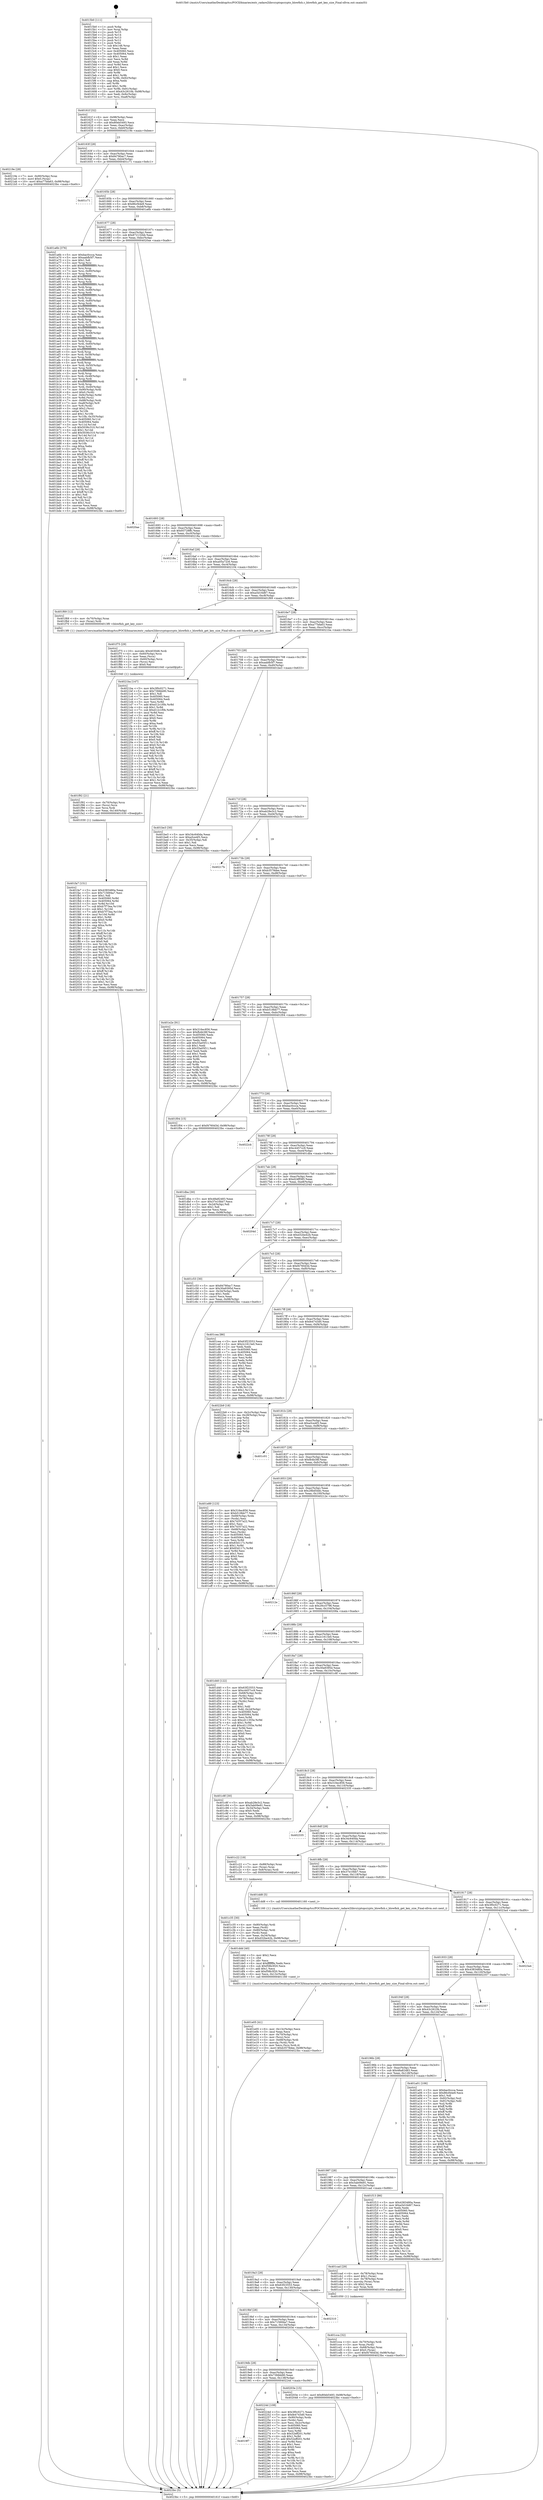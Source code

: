 digraph "0x4015b0" {
  label = "0x4015b0 (/mnt/c/Users/mathe/Desktop/tcc/POCII/binaries/extr_radare2librcryptopcrypto_blowfish.c_blowfish_get_key_size_Final-ollvm.out::main(0))"
  labelloc = "t"
  node[shape=record]

  Entry [label="",width=0.3,height=0.3,shape=circle,fillcolor=black,style=filled]
  "0x40161f" [label="{
     0x40161f [32]\l
     | [instrs]\l
     &nbsp;&nbsp;0x40161f \<+6\>: mov -0x98(%rbp),%eax\l
     &nbsp;&nbsp;0x401625 \<+2\>: mov %eax,%ecx\l
     &nbsp;&nbsp;0x401627 \<+6\>: sub $0x80eb5493,%ecx\l
     &nbsp;&nbsp;0x40162d \<+6\>: mov %eax,-0xac(%rbp)\l
     &nbsp;&nbsp;0x401633 \<+6\>: mov %ecx,-0xb0(%rbp)\l
     &nbsp;&nbsp;0x401639 \<+6\>: je 000000000040219e \<main+0xbee\>\l
  }"]
  "0x40219e" [label="{
     0x40219e [28]\l
     | [instrs]\l
     &nbsp;&nbsp;0x40219e \<+7\>: mov -0x90(%rbp),%rax\l
     &nbsp;&nbsp;0x4021a5 \<+6\>: movl $0x0,(%rax)\l
     &nbsp;&nbsp;0x4021ab \<+10\>: movl $0xa77bfa63,-0x98(%rbp)\l
     &nbsp;&nbsp;0x4021b5 \<+5\>: jmp 00000000004023bc \<main+0xe0c\>\l
  }"]
  "0x40163f" [label="{
     0x40163f [28]\l
     | [instrs]\l
     &nbsp;&nbsp;0x40163f \<+5\>: jmp 0000000000401644 \<main+0x94\>\l
     &nbsp;&nbsp;0x401644 \<+6\>: mov -0xac(%rbp),%eax\l
     &nbsp;&nbsp;0x40164a \<+5\>: sub $0x84780ac7,%eax\l
     &nbsp;&nbsp;0x40164f \<+6\>: mov %eax,-0xb4(%rbp)\l
     &nbsp;&nbsp;0x401655 \<+6\>: je 0000000000401c71 \<main+0x6c1\>\l
  }"]
  Exit [label="",width=0.3,height=0.3,shape=circle,fillcolor=black,style=filled,peripheries=2]
  "0x401c71" [label="{
     0x401c71\l
  }", style=dashed]
  "0x40165b" [label="{
     0x40165b [28]\l
     | [instrs]\l
     &nbsp;&nbsp;0x40165b \<+5\>: jmp 0000000000401660 \<main+0xb0\>\l
     &nbsp;&nbsp;0x401660 \<+6\>: mov -0xac(%rbp),%eax\l
     &nbsp;&nbsp;0x401666 \<+5\>: sub $0x86cf44e9,%eax\l
     &nbsp;&nbsp;0x40166b \<+6\>: mov %eax,-0xb8(%rbp)\l
     &nbsp;&nbsp;0x401671 \<+6\>: je 0000000000401a6b \<main+0x4bb\>\l
  }"]
  "0x4019f7" [label="{
     0x4019f7\l
  }", style=dashed]
  "0x401a6b" [label="{
     0x401a6b [376]\l
     | [instrs]\l
     &nbsp;&nbsp;0x401a6b \<+5\>: mov $0xbac0ccca,%eax\l
     &nbsp;&nbsp;0x401a70 \<+5\>: mov $0xaabfb5f7,%ecx\l
     &nbsp;&nbsp;0x401a75 \<+2\>: mov $0x1,%dl\l
     &nbsp;&nbsp;0x401a77 \<+3\>: mov %rsp,%rsi\l
     &nbsp;&nbsp;0x401a7a \<+4\>: add $0xfffffffffffffff0,%rsi\l
     &nbsp;&nbsp;0x401a7e \<+3\>: mov %rsi,%rsp\l
     &nbsp;&nbsp;0x401a81 \<+7\>: mov %rsi,-0x90(%rbp)\l
     &nbsp;&nbsp;0x401a88 \<+3\>: mov %rsp,%rsi\l
     &nbsp;&nbsp;0x401a8b \<+4\>: add $0xfffffffffffffff0,%rsi\l
     &nbsp;&nbsp;0x401a8f \<+3\>: mov %rsi,%rsp\l
     &nbsp;&nbsp;0x401a92 \<+3\>: mov %rsp,%rdi\l
     &nbsp;&nbsp;0x401a95 \<+4\>: add $0xfffffffffffffff0,%rdi\l
     &nbsp;&nbsp;0x401a99 \<+3\>: mov %rdi,%rsp\l
     &nbsp;&nbsp;0x401a9c \<+7\>: mov %rdi,-0x88(%rbp)\l
     &nbsp;&nbsp;0x401aa3 \<+3\>: mov %rsp,%rdi\l
     &nbsp;&nbsp;0x401aa6 \<+4\>: add $0xfffffffffffffff0,%rdi\l
     &nbsp;&nbsp;0x401aaa \<+3\>: mov %rdi,%rsp\l
     &nbsp;&nbsp;0x401aad \<+4\>: mov %rdi,-0x80(%rbp)\l
     &nbsp;&nbsp;0x401ab1 \<+3\>: mov %rsp,%rdi\l
     &nbsp;&nbsp;0x401ab4 \<+4\>: add $0xfffffffffffffff0,%rdi\l
     &nbsp;&nbsp;0x401ab8 \<+3\>: mov %rdi,%rsp\l
     &nbsp;&nbsp;0x401abb \<+4\>: mov %rdi,-0x78(%rbp)\l
     &nbsp;&nbsp;0x401abf \<+3\>: mov %rsp,%rdi\l
     &nbsp;&nbsp;0x401ac2 \<+4\>: add $0xfffffffffffffff0,%rdi\l
     &nbsp;&nbsp;0x401ac6 \<+3\>: mov %rdi,%rsp\l
     &nbsp;&nbsp;0x401ac9 \<+4\>: mov %rdi,-0x70(%rbp)\l
     &nbsp;&nbsp;0x401acd \<+3\>: mov %rsp,%rdi\l
     &nbsp;&nbsp;0x401ad0 \<+4\>: add $0xfffffffffffffff0,%rdi\l
     &nbsp;&nbsp;0x401ad4 \<+3\>: mov %rdi,%rsp\l
     &nbsp;&nbsp;0x401ad7 \<+4\>: mov %rdi,-0x68(%rbp)\l
     &nbsp;&nbsp;0x401adb \<+3\>: mov %rsp,%rdi\l
     &nbsp;&nbsp;0x401ade \<+4\>: add $0xfffffffffffffff0,%rdi\l
     &nbsp;&nbsp;0x401ae2 \<+3\>: mov %rdi,%rsp\l
     &nbsp;&nbsp;0x401ae5 \<+4\>: mov %rdi,-0x60(%rbp)\l
     &nbsp;&nbsp;0x401ae9 \<+3\>: mov %rsp,%rdi\l
     &nbsp;&nbsp;0x401aec \<+4\>: add $0xfffffffffffffff0,%rdi\l
     &nbsp;&nbsp;0x401af0 \<+3\>: mov %rdi,%rsp\l
     &nbsp;&nbsp;0x401af3 \<+4\>: mov %rdi,-0x58(%rbp)\l
     &nbsp;&nbsp;0x401af7 \<+3\>: mov %rsp,%rdi\l
     &nbsp;&nbsp;0x401afa \<+4\>: add $0xfffffffffffffff0,%rdi\l
     &nbsp;&nbsp;0x401afe \<+3\>: mov %rdi,%rsp\l
     &nbsp;&nbsp;0x401b01 \<+4\>: mov %rdi,-0x50(%rbp)\l
     &nbsp;&nbsp;0x401b05 \<+3\>: mov %rsp,%rdi\l
     &nbsp;&nbsp;0x401b08 \<+4\>: add $0xfffffffffffffff0,%rdi\l
     &nbsp;&nbsp;0x401b0c \<+3\>: mov %rdi,%rsp\l
     &nbsp;&nbsp;0x401b0f \<+4\>: mov %rdi,-0x48(%rbp)\l
     &nbsp;&nbsp;0x401b13 \<+3\>: mov %rsp,%rdi\l
     &nbsp;&nbsp;0x401b16 \<+4\>: add $0xfffffffffffffff0,%rdi\l
     &nbsp;&nbsp;0x401b1a \<+3\>: mov %rdi,%rsp\l
     &nbsp;&nbsp;0x401b1d \<+4\>: mov %rdi,-0x40(%rbp)\l
     &nbsp;&nbsp;0x401b21 \<+7\>: mov -0x90(%rbp),%rdi\l
     &nbsp;&nbsp;0x401b28 \<+6\>: movl $0x0,(%rdi)\l
     &nbsp;&nbsp;0x401b2e \<+7\>: mov -0x9c(%rbp),%r8d\l
     &nbsp;&nbsp;0x401b35 \<+3\>: mov %r8d,(%rsi)\l
     &nbsp;&nbsp;0x401b38 \<+7\>: mov -0x88(%rbp),%rdi\l
     &nbsp;&nbsp;0x401b3f \<+7\>: mov -0xa8(%rbp),%r9\l
     &nbsp;&nbsp;0x401b46 \<+3\>: mov %r9,(%rdi)\l
     &nbsp;&nbsp;0x401b49 \<+3\>: cmpl $0x2,(%rsi)\l
     &nbsp;&nbsp;0x401b4c \<+4\>: setne %r10b\l
     &nbsp;&nbsp;0x401b50 \<+4\>: and $0x1,%r10b\l
     &nbsp;&nbsp;0x401b54 \<+4\>: mov %r10b,-0x35(%rbp)\l
     &nbsp;&nbsp;0x401b58 \<+8\>: mov 0x405060,%r11d\l
     &nbsp;&nbsp;0x401b60 \<+7\>: mov 0x405064,%ebx\l
     &nbsp;&nbsp;0x401b67 \<+3\>: mov %r11d,%r14d\l
     &nbsp;&nbsp;0x401b6a \<+7\>: sub $0x5036c310,%r14d\l
     &nbsp;&nbsp;0x401b71 \<+4\>: sub $0x1,%r14d\l
     &nbsp;&nbsp;0x401b75 \<+7\>: add $0x5036c310,%r14d\l
     &nbsp;&nbsp;0x401b7c \<+4\>: imul %r14d,%r11d\l
     &nbsp;&nbsp;0x401b80 \<+4\>: and $0x1,%r11d\l
     &nbsp;&nbsp;0x401b84 \<+4\>: cmp $0x0,%r11d\l
     &nbsp;&nbsp;0x401b88 \<+4\>: sete %r10b\l
     &nbsp;&nbsp;0x401b8c \<+3\>: cmp $0xa,%ebx\l
     &nbsp;&nbsp;0x401b8f \<+4\>: setl %r15b\l
     &nbsp;&nbsp;0x401b93 \<+3\>: mov %r10b,%r12b\l
     &nbsp;&nbsp;0x401b96 \<+4\>: xor $0xff,%r12b\l
     &nbsp;&nbsp;0x401b9a \<+3\>: mov %r15b,%r13b\l
     &nbsp;&nbsp;0x401b9d \<+4\>: xor $0xff,%r13b\l
     &nbsp;&nbsp;0x401ba1 \<+3\>: xor $0x1,%dl\l
     &nbsp;&nbsp;0x401ba4 \<+3\>: mov %r12b,%sil\l
     &nbsp;&nbsp;0x401ba7 \<+4\>: and $0xff,%sil\l
     &nbsp;&nbsp;0x401bab \<+3\>: and %dl,%r10b\l
     &nbsp;&nbsp;0x401bae \<+3\>: mov %r13b,%dil\l
     &nbsp;&nbsp;0x401bb1 \<+4\>: and $0xff,%dil\l
     &nbsp;&nbsp;0x401bb5 \<+3\>: and %dl,%r15b\l
     &nbsp;&nbsp;0x401bb8 \<+3\>: or %r10b,%sil\l
     &nbsp;&nbsp;0x401bbb \<+3\>: or %r15b,%dil\l
     &nbsp;&nbsp;0x401bbe \<+3\>: xor %dil,%sil\l
     &nbsp;&nbsp;0x401bc1 \<+3\>: or %r13b,%r12b\l
     &nbsp;&nbsp;0x401bc4 \<+4\>: xor $0xff,%r12b\l
     &nbsp;&nbsp;0x401bc8 \<+3\>: or $0x1,%dl\l
     &nbsp;&nbsp;0x401bcb \<+3\>: and %dl,%r12b\l
     &nbsp;&nbsp;0x401bce \<+3\>: or %r12b,%sil\l
     &nbsp;&nbsp;0x401bd1 \<+4\>: test $0x1,%sil\l
     &nbsp;&nbsp;0x401bd5 \<+3\>: cmovne %ecx,%eax\l
     &nbsp;&nbsp;0x401bd8 \<+6\>: mov %eax,-0x98(%rbp)\l
     &nbsp;&nbsp;0x401bde \<+5\>: jmp 00000000004023bc \<main+0xe0c\>\l
  }"]
  "0x401677" [label="{
     0x401677 [28]\l
     | [instrs]\l
     &nbsp;&nbsp;0x401677 \<+5\>: jmp 000000000040167c \<main+0xcc\>\l
     &nbsp;&nbsp;0x40167c \<+6\>: mov -0xac(%rbp),%eax\l
     &nbsp;&nbsp;0x401682 \<+5\>: sub $0x872132bb,%eax\l
     &nbsp;&nbsp;0x401687 \<+6\>: mov %eax,-0xbc(%rbp)\l
     &nbsp;&nbsp;0x40168d \<+6\>: je 00000000004020ae \<main+0xafe\>\l
  }"]
  "0x40224d" [label="{
     0x40224d [108]\l
     | [instrs]\l
     &nbsp;&nbsp;0x40224d \<+5\>: mov $0x3f0c0271,%eax\l
     &nbsp;&nbsp;0x402252 \<+5\>: mov $0xfe4743d0,%ecx\l
     &nbsp;&nbsp;0x402257 \<+7\>: mov -0x90(%rbp),%rdx\l
     &nbsp;&nbsp;0x40225e \<+2\>: mov (%rdx),%esi\l
     &nbsp;&nbsp;0x402260 \<+3\>: mov %esi,-0x2c(%rbp)\l
     &nbsp;&nbsp;0x402263 \<+7\>: mov 0x405060,%esi\l
     &nbsp;&nbsp;0x40226a \<+7\>: mov 0x405064,%edi\l
     &nbsp;&nbsp;0x402271 \<+3\>: mov %esi,%r8d\l
     &nbsp;&nbsp;0x402274 \<+7\>: sub $0x52eff201,%r8d\l
     &nbsp;&nbsp;0x40227b \<+4\>: sub $0x1,%r8d\l
     &nbsp;&nbsp;0x40227f \<+7\>: add $0x52eff201,%r8d\l
     &nbsp;&nbsp;0x402286 \<+4\>: imul %r8d,%esi\l
     &nbsp;&nbsp;0x40228a \<+3\>: and $0x1,%esi\l
     &nbsp;&nbsp;0x40228d \<+3\>: cmp $0x0,%esi\l
     &nbsp;&nbsp;0x402290 \<+4\>: sete %r9b\l
     &nbsp;&nbsp;0x402294 \<+3\>: cmp $0xa,%edi\l
     &nbsp;&nbsp;0x402297 \<+4\>: setl %r10b\l
     &nbsp;&nbsp;0x40229b \<+3\>: mov %r9b,%r11b\l
     &nbsp;&nbsp;0x40229e \<+3\>: and %r10b,%r11b\l
     &nbsp;&nbsp;0x4022a1 \<+3\>: xor %r10b,%r9b\l
     &nbsp;&nbsp;0x4022a4 \<+3\>: or %r9b,%r11b\l
     &nbsp;&nbsp;0x4022a7 \<+4\>: test $0x1,%r11b\l
     &nbsp;&nbsp;0x4022ab \<+3\>: cmovne %ecx,%eax\l
     &nbsp;&nbsp;0x4022ae \<+6\>: mov %eax,-0x98(%rbp)\l
     &nbsp;&nbsp;0x4022b4 \<+5\>: jmp 00000000004023bc \<main+0xe0c\>\l
  }"]
  "0x4020ae" [label="{
     0x4020ae\l
  }", style=dashed]
  "0x401693" [label="{
     0x401693 [28]\l
     | [instrs]\l
     &nbsp;&nbsp;0x401693 \<+5\>: jmp 0000000000401698 \<main+0xe8\>\l
     &nbsp;&nbsp;0x401698 \<+6\>: mov -0xac(%rbp),%eax\l
     &nbsp;&nbsp;0x40169e \<+5\>: sub $0x93728ffc,%eax\l
     &nbsp;&nbsp;0x4016a3 \<+6\>: mov %eax,-0xc0(%rbp)\l
     &nbsp;&nbsp;0x4016a9 \<+6\>: je 000000000040218a \<main+0xbda\>\l
  }"]
  "0x4019db" [label="{
     0x4019db [28]\l
     | [instrs]\l
     &nbsp;&nbsp;0x4019db \<+5\>: jmp 00000000004019e0 \<main+0x430\>\l
     &nbsp;&nbsp;0x4019e0 \<+6\>: mov -0xac(%rbp),%eax\l
     &nbsp;&nbsp;0x4019e6 \<+5\>: sub $0x73fdbb90,%eax\l
     &nbsp;&nbsp;0x4019eb \<+6\>: mov %eax,-0x138(%rbp)\l
     &nbsp;&nbsp;0x4019f1 \<+6\>: je 000000000040224d \<main+0xc9d\>\l
  }"]
  "0x40218a" [label="{
     0x40218a\l
  }", style=dashed]
  "0x4016af" [label="{
     0x4016af [28]\l
     | [instrs]\l
     &nbsp;&nbsp;0x4016af \<+5\>: jmp 00000000004016b4 \<main+0x104\>\l
     &nbsp;&nbsp;0x4016b4 \<+6\>: mov -0xac(%rbp),%eax\l
     &nbsp;&nbsp;0x4016ba \<+5\>: sub $0xa05a72c6,%eax\l
     &nbsp;&nbsp;0x4016bf \<+6\>: mov %eax,-0xc4(%rbp)\l
     &nbsp;&nbsp;0x4016c5 \<+6\>: je 0000000000402104 \<main+0xb54\>\l
  }"]
  "0x40203e" [label="{
     0x40203e [15]\l
     | [instrs]\l
     &nbsp;&nbsp;0x40203e \<+10\>: movl $0x80eb5493,-0x98(%rbp)\l
     &nbsp;&nbsp;0x402048 \<+5\>: jmp 00000000004023bc \<main+0xe0c\>\l
  }"]
  "0x402104" [label="{
     0x402104\l
  }", style=dashed]
  "0x4016cb" [label="{
     0x4016cb [28]\l
     | [instrs]\l
     &nbsp;&nbsp;0x4016cb \<+5\>: jmp 00000000004016d0 \<main+0x120\>\l
     &nbsp;&nbsp;0x4016d0 \<+6\>: mov -0xac(%rbp),%eax\l
     &nbsp;&nbsp;0x4016d6 \<+5\>: sub $0xa5d16d67,%eax\l
     &nbsp;&nbsp;0x4016db \<+6\>: mov %eax,-0xc8(%rbp)\l
     &nbsp;&nbsp;0x4016e1 \<+6\>: je 0000000000401f69 \<main+0x9b9\>\l
  }"]
  "0x4019bf" [label="{
     0x4019bf [28]\l
     | [instrs]\l
     &nbsp;&nbsp;0x4019bf \<+5\>: jmp 00000000004019c4 \<main+0x414\>\l
     &nbsp;&nbsp;0x4019c4 \<+6\>: mov -0xac(%rbp),%eax\l
     &nbsp;&nbsp;0x4019ca \<+5\>: sub $0x715694a7,%eax\l
     &nbsp;&nbsp;0x4019cf \<+6\>: mov %eax,-0x134(%rbp)\l
     &nbsp;&nbsp;0x4019d5 \<+6\>: je 000000000040203e \<main+0xa8e\>\l
  }"]
  "0x401f69" [label="{
     0x401f69 [12]\l
     | [instrs]\l
     &nbsp;&nbsp;0x401f69 \<+4\>: mov -0x70(%rbp),%rax\l
     &nbsp;&nbsp;0x401f6d \<+3\>: mov (%rax),%rdi\l
     &nbsp;&nbsp;0x401f70 \<+5\>: call 00000000004013f0 \<blowfish_get_key_size\>\l
     | [calls]\l
     &nbsp;&nbsp;0x4013f0 \{1\} (/mnt/c/Users/mathe/Desktop/tcc/POCII/binaries/extr_radare2librcryptopcrypto_blowfish.c_blowfish_get_key_size_Final-ollvm.out::blowfish_get_key_size)\l
  }"]
  "0x4016e7" [label="{
     0x4016e7 [28]\l
     | [instrs]\l
     &nbsp;&nbsp;0x4016e7 \<+5\>: jmp 00000000004016ec \<main+0x13c\>\l
     &nbsp;&nbsp;0x4016ec \<+6\>: mov -0xac(%rbp),%eax\l
     &nbsp;&nbsp;0x4016f2 \<+5\>: sub $0xa77bfa63,%eax\l
     &nbsp;&nbsp;0x4016f7 \<+6\>: mov %eax,-0xcc(%rbp)\l
     &nbsp;&nbsp;0x4016fd \<+6\>: je 00000000004021ba \<main+0xc0a\>\l
  }"]
  "0x402310" [label="{
     0x402310\l
  }", style=dashed]
  "0x4021ba" [label="{
     0x4021ba [147]\l
     | [instrs]\l
     &nbsp;&nbsp;0x4021ba \<+5\>: mov $0x3f0c0271,%eax\l
     &nbsp;&nbsp;0x4021bf \<+5\>: mov $0x73fdbb90,%ecx\l
     &nbsp;&nbsp;0x4021c4 \<+2\>: mov $0x1,%dl\l
     &nbsp;&nbsp;0x4021c6 \<+7\>: mov 0x405060,%esi\l
     &nbsp;&nbsp;0x4021cd \<+7\>: mov 0x405064,%edi\l
     &nbsp;&nbsp;0x4021d4 \<+3\>: mov %esi,%r8d\l
     &nbsp;&nbsp;0x4021d7 \<+7\>: add $0xd12c1f0b,%r8d\l
     &nbsp;&nbsp;0x4021de \<+4\>: sub $0x1,%r8d\l
     &nbsp;&nbsp;0x4021e2 \<+7\>: sub $0xd12c1f0b,%r8d\l
     &nbsp;&nbsp;0x4021e9 \<+4\>: imul %r8d,%esi\l
     &nbsp;&nbsp;0x4021ed \<+3\>: and $0x1,%esi\l
     &nbsp;&nbsp;0x4021f0 \<+3\>: cmp $0x0,%esi\l
     &nbsp;&nbsp;0x4021f3 \<+4\>: sete %r9b\l
     &nbsp;&nbsp;0x4021f7 \<+3\>: cmp $0xa,%edi\l
     &nbsp;&nbsp;0x4021fa \<+4\>: setl %r10b\l
     &nbsp;&nbsp;0x4021fe \<+3\>: mov %r9b,%r11b\l
     &nbsp;&nbsp;0x402201 \<+4\>: xor $0xff,%r11b\l
     &nbsp;&nbsp;0x402205 \<+3\>: mov %r10b,%bl\l
     &nbsp;&nbsp;0x402208 \<+3\>: xor $0xff,%bl\l
     &nbsp;&nbsp;0x40220b \<+3\>: xor $0x0,%dl\l
     &nbsp;&nbsp;0x40220e \<+3\>: mov %r11b,%r14b\l
     &nbsp;&nbsp;0x402211 \<+4\>: and $0x0,%r14b\l
     &nbsp;&nbsp;0x402215 \<+3\>: and %dl,%r9b\l
     &nbsp;&nbsp;0x402218 \<+3\>: mov %bl,%r15b\l
     &nbsp;&nbsp;0x40221b \<+4\>: and $0x0,%r15b\l
     &nbsp;&nbsp;0x40221f \<+3\>: and %dl,%r10b\l
     &nbsp;&nbsp;0x402222 \<+3\>: or %r9b,%r14b\l
     &nbsp;&nbsp;0x402225 \<+3\>: or %r10b,%r15b\l
     &nbsp;&nbsp;0x402228 \<+3\>: xor %r15b,%r14b\l
     &nbsp;&nbsp;0x40222b \<+3\>: or %bl,%r11b\l
     &nbsp;&nbsp;0x40222e \<+4\>: xor $0xff,%r11b\l
     &nbsp;&nbsp;0x402232 \<+3\>: or $0x0,%dl\l
     &nbsp;&nbsp;0x402235 \<+3\>: and %dl,%r11b\l
     &nbsp;&nbsp;0x402238 \<+3\>: or %r11b,%r14b\l
     &nbsp;&nbsp;0x40223b \<+4\>: test $0x1,%r14b\l
     &nbsp;&nbsp;0x40223f \<+3\>: cmovne %ecx,%eax\l
     &nbsp;&nbsp;0x402242 \<+6\>: mov %eax,-0x98(%rbp)\l
     &nbsp;&nbsp;0x402248 \<+5\>: jmp 00000000004023bc \<main+0xe0c\>\l
  }"]
  "0x401703" [label="{
     0x401703 [28]\l
     | [instrs]\l
     &nbsp;&nbsp;0x401703 \<+5\>: jmp 0000000000401708 \<main+0x158\>\l
     &nbsp;&nbsp;0x401708 \<+6\>: mov -0xac(%rbp),%eax\l
     &nbsp;&nbsp;0x40170e \<+5\>: sub $0xaabfb5f7,%eax\l
     &nbsp;&nbsp;0x401713 \<+6\>: mov %eax,-0xd0(%rbp)\l
     &nbsp;&nbsp;0x401719 \<+6\>: je 0000000000401be3 \<main+0x633\>\l
  }"]
  "0x401fa7" [label="{
     0x401fa7 [151]\l
     | [instrs]\l
     &nbsp;&nbsp;0x401fa7 \<+5\>: mov $0x4383480a,%eax\l
     &nbsp;&nbsp;0x401fac \<+5\>: mov $0x715694a7,%esi\l
     &nbsp;&nbsp;0x401fb1 \<+2\>: mov $0x1,%dl\l
     &nbsp;&nbsp;0x401fb3 \<+8\>: mov 0x405060,%r8d\l
     &nbsp;&nbsp;0x401fbb \<+8\>: mov 0x405064,%r9d\l
     &nbsp;&nbsp;0x401fc3 \<+3\>: mov %r8d,%r10d\l
     &nbsp;&nbsp;0x401fc6 \<+7\>: sub $0xb7f73ea,%r10d\l
     &nbsp;&nbsp;0x401fcd \<+4\>: sub $0x1,%r10d\l
     &nbsp;&nbsp;0x401fd1 \<+7\>: add $0xb7f73ea,%r10d\l
     &nbsp;&nbsp;0x401fd8 \<+4\>: imul %r10d,%r8d\l
     &nbsp;&nbsp;0x401fdc \<+4\>: and $0x1,%r8d\l
     &nbsp;&nbsp;0x401fe0 \<+4\>: cmp $0x0,%r8d\l
     &nbsp;&nbsp;0x401fe4 \<+4\>: sete %r11b\l
     &nbsp;&nbsp;0x401fe8 \<+4\>: cmp $0xa,%r9d\l
     &nbsp;&nbsp;0x401fec \<+3\>: setl %bl\l
     &nbsp;&nbsp;0x401fef \<+3\>: mov %r11b,%r14b\l
     &nbsp;&nbsp;0x401ff2 \<+4\>: xor $0xff,%r14b\l
     &nbsp;&nbsp;0x401ff6 \<+3\>: mov %bl,%r15b\l
     &nbsp;&nbsp;0x401ff9 \<+4\>: xor $0xff,%r15b\l
     &nbsp;&nbsp;0x401ffd \<+3\>: xor $0x0,%dl\l
     &nbsp;&nbsp;0x402000 \<+3\>: mov %r14b,%r12b\l
     &nbsp;&nbsp;0x402003 \<+4\>: and $0x0,%r12b\l
     &nbsp;&nbsp;0x402007 \<+3\>: and %dl,%r11b\l
     &nbsp;&nbsp;0x40200a \<+3\>: mov %r15b,%r13b\l
     &nbsp;&nbsp;0x40200d \<+4\>: and $0x0,%r13b\l
     &nbsp;&nbsp;0x402011 \<+2\>: and %dl,%bl\l
     &nbsp;&nbsp;0x402013 \<+3\>: or %r11b,%r12b\l
     &nbsp;&nbsp;0x402016 \<+3\>: or %bl,%r13b\l
     &nbsp;&nbsp;0x402019 \<+3\>: xor %r13b,%r12b\l
     &nbsp;&nbsp;0x40201c \<+3\>: or %r15b,%r14b\l
     &nbsp;&nbsp;0x40201f \<+4\>: xor $0xff,%r14b\l
     &nbsp;&nbsp;0x402023 \<+3\>: or $0x0,%dl\l
     &nbsp;&nbsp;0x402026 \<+3\>: and %dl,%r14b\l
     &nbsp;&nbsp;0x402029 \<+3\>: or %r14b,%r12b\l
     &nbsp;&nbsp;0x40202c \<+4\>: test $0x1,%r12b\l
     &nbsp;&nbsp;0x402030 \<+3\>: cmovne %esi,%eax\l
     &nbsp;&nbsp;0x402033 \<+6\>: mov %eax,-0x98(%rbp)\l
     &nbsp;&nbsp;0x402039 \<+5\>: jmp 00000000004023bc \<main+0xe0c\>\l
  }"]
  "0x401be3" [label="{
     0x401be3 [30]\l
     | [instrs]\l
     &nbsp;&nbsp;0x401be3 \<+5\>: mov $0x34c640da,%eax\l
     &nbsp;&nbsp;0x401be8 \<+5\>: mov $0xa5ce4f3,%ecx\l
     &nbsp;&nbsp;0x401bed \<+3\>: mov -0x35(%rbp),%dl\l
     &nbsp;&nbsp;0x401bf0 \<+3\>: test $0x1,%dl\l
     &nbsp;&nbsp;0x401bf3 \<+3\>: cmovne %ecx,%eax\l
     &nbsp;&nbsp;0x401bf6 \<+6\>: mov %eax,-0x98(%rbp)\l
     &nbsp;&nbsp;0x401bfc \<+5\>: jmp 00000000004023bc \<main+0xe0c\>\l
  }"]
  "0x40171f" [label="{
     0x40171f [28]\l
     | [instrs]\l
     &nbsp;&nbsp;0x40171f \<+5\>: jmp 0000000000401724 \<main+0x174\>\l
     &nbsp;&nbsp;0x401724 \<+6\>: mov -0xac(%rbp),%eax\l
     &nbsp;&nbsp;0x40172a \<+5\>: sub $0xab28e3c2,%eax\l
     &nbsp;&nbsp;0x40172f \<+6\>: mov %eax,-0xd4(%rbp)\l
     &nbsp;&nbsp;0x401735 \<+6\>: je 000000000040217b \<main+0xbcb\>\l
  }"]
  "0x401f92" [label="{
     0x401f92 [21]\l
     | [instrs]\l
     &nbsp;&nbsp;0x401f92 \<+4\>: mov -0x70(%rbp),%rcx\l
     &nbsp;&nbsp;0x401f96 \<+3\>: mov (%rcx),%rcx\l
     &nbsp;&nbsp;0x401f99 \<+3\>: mov %rcx,%rdi\l
     &nbsp;&nbsp;0x401f9c \<+6\>: mov %eax,-0x140(%rbp)\l
     &nbsp;&nbsp;0x401fa2 \<+5\>: call 0000000000401030 \<free@plt\>\l
     | [calls]\l
     &nbsp;&nbsp;0x401030 \{1\} (unknown)\l
  }"]
  "0x40217b" [label="{
     0x40217b\l
  }", style=dashed]
  "0x40173b" [label="{
     0x40173b [28]\l
     | [instrs]\l
     &nbsp;&nbsp;0x40173b \<+5\>: jmp 0000000000401740 \<main+0x190\>\l
     &nbsp;&nbsp;0x401740 \<+6\>: mov -0xac(%rbp),%eax\l
     &nbsp;&nbsp;0x401746 \<+5\>: sub $0xb3578dee,%eax\l
     &nbsp;&nbsp;0x40174b \<+6\>: mov %eax,-0xd8(%rbp)\l
     &nbsp;&nbsp;0x401751 \<+6\>: je 0000000000401e2e \<main+0x87e\>\l
  }"]
  "0x401f75" [label="{
     0x401f75 [29]\l
     | [instrs]\l
     &nbsp;&nbsp;0x401f75 \<+10\>: movabs $0x4030d6,%rdi\l
     &nbsp;&nbsp;0x401f7f \<+4\>: mov -0x60(%rbp),%rcx\l
     &nbsp;&nbsp;0x401f83 \<+2\>: mov %eax,(%rcx)\l
     &nbsp;&nbsp;0x401f85 \<+4\>: mov -0x60(%rbp),%rcx\l
     &nbsp;&nbsp;0x401f89 \<+2\>: mov (%rcx),%esi\l
     &nbsp;&nbsp;0x401f8b \<+2\>: mov $0x0,%al\l
     &nbsp;&nbsp;0x401f8d \<+5\>: call 0000000000401040 \<printf@plt\>\l
     | [calls]\l
     &nbsp;&nbsp;0x401040 \{1\} (unknown)\l
  }"]
  "0x401e2e" [label="{
     0x401e2e [91]\l
     | [instrs]\l
     &nbsp;&nbsp;0x401e2e \<+5\>: mov $0x316ec856,%eax\l
     &nbsp;&nbsp;0x401e33 \<+5\>: mov $0xfb4b38f,%ecx\l
     &nbsp;&nbsp;0x401e38 \<+7\>: mov 0x405060,%edx\l
     &nbsp;&nbsp;0x401e3f \<+7\>: mov 0x405064,%esi\l
     &nbsp;&nbsp;0x401e46 \<+2\>: mov %edx,%edi\l
     &nbsp;&nbsp;0x401e48 \<+6\>: add $0x55a05f11,%edi\l
     &nbsp;&nbsp;0x401e4e \<+3\>: sub $0x1,%edi\l
     &nbsp;&nbsp;0x401e51 \<+6\>: sub $0x55a05f11,%edi\l
     &nbsp;&nbsp;0x401e57 \<+3\>: imul %edi,%edx\l
     &nbsp;&nbsp;0x401e5a \<+3\>: and $0x1,%edx\l
     &nbsp;&nbsp;0x401e5d \<+3\>: cmp $0x0,%edx\l
     &nbsp;&nbsp;0x401e60 \<+4\>: sete %r8b\l
     &nbsp;&nbsp;0x401e64 \<+3\>: cmp $0xa,%esi\l
     &nbsp;&nbsp;0x401e67 \<+4\>: setl %r9b\l
     &nbsp;&nbsp;0x401e6b \<+3\>: mov %r8b,%r10b\l
     &nbsp;&nbsp;0x401e6e \<+3\>: and %r9b,%r10b\l
     &nbsp;&nbsp;0x401e71 \<+3\>: xor %r9b,%r8b\l
     &nbsp;&nbsp;0x401e74 \<+3\>: or %r8b,%r10b\l
     &nbsp;&nbsp;0x401e77 \<+4\>: test $0x1,%r10b\l
     &nbsp;&nbsp;0x401e7b \<+3\>: cmovne %ecx,%eax\l
     &nbsp;&nbsp;0x401e7e \<+6\>: mov %eax,-0x98(%rbp)\l
     &nbsp;&nbsp;0x401e84 \<+5\>: jmp 00000000004023bc \<main+0xe0c\>\l
  }"]
  "0x401757" [label="{
     0x401757 [28]\l
     | [instrs]\l
     &nbsp;&nbsp;0x401757 \<+5\>: jmp 000000000040175c \<main+0x1ac\>\l
     &nbsp;&nbsp;0x40175c \<+6\>: mov -0xac(%rbp),%eax\l
     &nbsp;&nbsp;0x401762 \<+5\>: sub $0xb518bb77,%eax\l
     &nbsp;&nbsp;0x401767 \<+6\>: mov %eax,-0xdc(%rbp)\l
     &nbsp;&nbsp;0x40176d \<+6\>: je 0000000000401f04 \<main+0x954\>\l
  }"]
  "0x401e05" [label="{
     0x401e05 [41]\l
     | [instrs]\l
     &nbsp;&nbsp;0x401e05 \<+6\>: mov -0x13c(%rbp),%ecx\l
     &nbsp;&nbsp;0x401e0b \<+3\>: imul %eax,%ecx\l
     &nbsp;&nbsp;0x401e0e \<+4\>: mov -0x70(%rbp),%rsi\l
     &nbsp;&nbsp;0x401e12 \<+3\>: mov (%rsi),%rsi\l
     &nbsp;&nbsp;0x401e15 \<+4\>: mov -0x68(%rbp),%rdi\l
     &nbsp;&nbsp;0x401e19 \<+3\>: movslq (%rdi),%rdi\l
     &nbsp;&nbsp;0x401e1c \<+3\>: mov %ecx,(%rsi,%rdi,4)\l
     &nbsp;&nbsp;0x401e1f \<+10\>: movl $0xb3578dee,-0x98(%rbp)\l
     &nbsp;&nbsp;0x401e29 \<+5\>: jmp 00000000004023bc \<main+0xe0c\>\l
  }"]
  "0x401f04" [label="{
     0x401f04 [15]\l
     | [instrs]\l
     &nbsp;&nbsp;0x401f04 \<+10\>: movl $0xf4760d3d,-0x98(%rbp)\l
     &nbsp;&nbsp;0x401f0e \<+5\>: jmp 00000000004023bc \<main+0xe0c\>\l
  }"]
  "0x401773" [label="{
     0x401773 [28]\l
     | [instrs]\l
     &nbsp;&nbsp;0x401773 \<+5\>: jmp 0000000000401778 \<main+0x1c8\>\l
     &nbsp;&nbsp;0x401778 \<+6\>: mov -0xac(%rbp),%eax\l
     &nbsp;&nbsp;0x40177e \<+5\>: sub $0xbac0ccca,%eax\l
     &nbsp;&nbsp;0x401783 \<+6\>: mov %eax,-0xe0(%rbp)\l
     &nbsp;&nbsp;0x401789 \<+6\>: je 00000000004022cb \<main+0xd1b\>\l
  }"]
  "0x401ddd" [label="{
     0x401ddd [40]\l
     | [instrs]\l
     &nbsp;&nbsp;0x401ddd \<+5\>: mov $0x2,%ecx\l
     &nbsp;&nbsp;0x401de2 \<+1\>: cltd\l
     &nbsp;&nbsp;0x401de3 \<+2\>: idiv %ecx\l
     &nbsp;&nbsp;0x401de5 \<+6\>: imul $0xfffffffe,%edx,%ecx\l
     &nbsp;&nbsp;0x401deb \<+6\>: sub $0xf58b3f20,%ecx\l
     &nbsp;&nbsp;0x401df1 \<+3\>: add $0x1,%ecx\l
     &nbsp;&nbsp;0x401df4 \<+6\>: add $0xf58b3f20,%ecx\l
     &nbsp;&nbsp;0x401dfa \<+6\>: mov %ecx,-0x13c(%rbp)\l
     &nbsp;&nbsp;0x401e00 \<+5\>: call 0000000000401160 \<next_i\>\l
     | [calls]\l
     &nbsp;&nbsp;0x401160 \{1\} (/mnt/c/Users/mathe/Desktop/tcc/POCII/binaries/extr_radare2librcryptopcrypto_blowfish.c_blowfish_get_key_size_Final-ollvm.out::next_i)\l
  }"]
  "0x4022cb" [label="{
     0x4022cb\l
  }", style=dashed]
  "0x40178f" [label="{
     0x40178f [28]\l
     | [instrs]\l
     &nbsp;&nbsp;0x40178f \<+5\>: jmp 0000000000401794 \<main+0x1e4\>\l
     &nbsp;&nbsp;0x401794 \<+6\>: mov -0xac(%rbp),%eax\l
     &nbsp;&nbsp;0x40179a \<+5\>: sub $0xc4457cc9,%eax\l
     &nbsp;&nbsp;0x40179f \<+6\>: mov %eax,-0xe4(%rbp)\l
     &nbsp;&nbsp;0x4017a5 \<+6\>: je 0000000000401dba \<main+0x80a\>\l
  }"]
  "0x401cca" [label="{
     0x401cca [32]\l
     | [instrs]\l
     &nbsp;&nbsp;0x401cca \<+4\>: mov -0x70(%rbp),%rdi\l
     &nbsp;&nbsp;0x401cce \<+3\>: mov %rax,(%rdi)\l
     &nbsp;&nbsp;0x401cd1 \<+4\>: mov -0x68(%rbp),%rax\l
     &nbsp;&nbsp;0x401cd5 \<+6\>: movl $0x0,(%rax)\l
     &nbsp;&nbsp;0x401cdb \<+10\>: movl $0xf4760d3d,-0x98(%rbp)\l
     &nbsp;&nbsp;0x401ce5 \<+5\>: jmp 00000000004023bc \<main+0xe0c\>\l
  }"]
  "0x401dba" [label="{
     0x401dba [30]\l
     | [instrs]\l
     &nbsp;&nbsp;0x401dba \<+5\>: mov $0x48a82483,%eax\l
     &nbsp;&nbsp;0x401dbf \<+5\>: mov $0x37e10bb7,%ecx\l
     &nbsp;&nbsp;0x401dc4 \<+3\>: mov -0x2d(%rbp),%dl\l
     &nbsp;&nbsp;0x401dc7 \<+3\>: test $0x1,%dl\l
     &nbsp;&nbsp;0x401dca \<+3\>: cmovne %ecx,%eax\l
     &nbsp;&nbsp;0x401dcd \<+6\>: mov %eax,-0x98(%rbp)\l
     &nbsp;&nbsp;0x401dd3 \<+5\>: jmp 00000000004023bc \<main+0xe0c\>\l
  }"]
  "0x4017ab" [label="{
     0x4017ab [28]\l
     | [instrs]\l
     &nbsp;&nbsp;0x4017ab \<+5\>: jmp 00000000004017b0 \<main+0x200\>\l
     &nbsp;&nbsp;0x4017b0 \<+6\>: mov -0xac(%rbp),%eax\l
     &nbsp;&nbsp;0x4017b6 \<+5\>: sub $0xd24ff385,%eax\l
     &nbsp;&nbsp;0x4017bb \<+6\>: mov %eax,-0xe8(%rbp)\l
     &nbsp;&nbsp;0x4017c1 \<+6\>: je 000000000040204d \<main+0xa9d\>\l
  }"]
  "0x4019a3" [label="{
     0x4019a3 [28]\l
     | [instrs]\l
     &nbsp;&nbsp;0x4019a3 \<+5\>: jmp 00000000004019a8 \<main+0x3f8\>\l
     &nbsp;&nbsp;0x4019a8 \<+6\>: mov -0xac(%rbp),%eax\l
     &nbsp;&nbsp;0x4019ae \<+5\>: sub $0x63f23553,%eax\l
     &nbsp;&nbsp;0x4019b3 \<+6\>: mov %eax,-0x130(%rbp)\l
     &nbsp;&nbsp;0x4019b9 \<+6\>: je 0000000000402310 \<main+0xd60\>\l
  }"]
  "0x40204d" [label="{
     0x40204d\l
  }", style=dashed]
  "0x4017c7" [label="{
     0x4017c7 [28]\l
     | [instrs]\l
     &nbsp;&nbsp;0x4017c7 \<+5\>: jmp 00000000004017cc \<main+0x21c\>\l
     &nbsp;&nbsp;0x4017cc \<+6\>: mov -0xac(%rbp),%eax\l
     &nbsp;&nbsp;0x4017d2 \<+5\>: sub $0xd32be42b,%eax\l
     &nbsp;&nbsp;0x4017d7 \<+6\>: mov %eax,-0xec(%rbp)\l
     &nbsp;&nbsp;0x4017dd \<+6\>: je 0000000000401c53 \<main+0x6a3\>\l
  }"]
  "0x401cad" [label="{
     0x401cad [29]\l
     | [instrs]\l
     &nbsp;&nbsp;0x401cad \<+4\>: mov -0x78(%rbp),%rax\l
     &nbsp;&nbsp;0x401cb1 \<+6\>: movl $0x1,(%rax)\l
     &nbsp;&nbsp;0x401cb7 \<+4\>: mov -0x78(%rbp),%rax\l
     &nbsp;&nbsp;0x401cbb \<+3\>: movslq (%rax),%rax\l
     &nbsp;&nbsp;0x401cbe \<+4\>: shl $0x2,%rax\l
     &nbsp;&nbsp;0x401cc2 \<+3\>: mov %rax,%rdi\l
     &nbsp;&nbsp;0x401cc5 \<+5\>: call 0000000000401050 \<malloc@plt\>\l
     | [calls]\l
     &nbsp;&nbsp;0x401050 \{1\} (unknown)\l
  }"]
  "0x401c53" [label="{
     0x401c53 [30]\l
     | [instrs]\l
     &nbsp;&nbsp;0x401c53 \<+5\>: mov $0x84780ac7,%eax\l
     &nbsp;&nbsp;0x401c58 \<+5\>: mov $0x30a9395d,%ecx\l
     &nbsp;&nbsp;0x401c5d \<+3\>: mov -0x34(%rbp),%edx\l
     &nbsp;&nbsp;0x401c60 \<+3\>: cmp $0x1,%edx\l
     &nbsp;&nbsp;0x401c63 \<+3\>: cmovl %ecx,%eax\l
     &nbsp;&nbsp;0x401c66 \<+6\>: mov %eax,-0x98(%rbp)\l
     &nbsp;&nbsp;0x401c6c \<+5\>: jmp 00000000004023bc \<main+0xe0c\>\l
  }"]
  "0x4017e3" [label="{
     0x4017e3 [28]\l
     | [instrs]\l
     &nbsp;&nbsp;0x4017e3 \<+5\>: jmp 00000000004017e8 \<main+0x238\>\l
     &nbsp;&nbsp;0x4017e8 \<+6\>: mov -0xac(%rbp),%eax\l
     &nbsp;&nbsp;0x4017ee \<+5\>: sub $0xf4760d3d,%eax\l
     &nbsp;&nbsp;0x4017f3 \<+6\>: mov %eax,-0xf0(%rbp)\l
     &nbsp;&nbsp;0x4017f9 \<+6\>: je 0000000000401cea \<main+0x73a\>\l
  }"]
  "0x401987" [label="{
     0x401987 [28]\l
     | [instrs]\l
     &nbsp;&nbsp;0x401987 \<+5\>: jmp 000000000040198c \<main+0x3dc\>\l
     &nbsp;&nbsp;0x40198c \<+6\>: mov -0xac(%rbp),%eax\l
     &nbsp;&nbsp;0x401992 \<+5\>: sub $0x5ab09e91,%eax\l
     &nbsp;&nbsp;0x401997 \<+6\>: mov %eax,-0x12c(%rbp)\l
     &nbsp;&nbsp;0x40199d \<+6\>: je 0000000000401cad \<main+0x6fd\>\l
  }"]
  "0x401cea" [label="{
     0x401cea [86]\l
     | [instrs]\l
     &nbsp;&nbsp;0x401cea \<+5\>: mov $0x63f23553,%eax\l
     &nbsp;&nbsp;0x401cef \<+5\>: mov $0x2c1613e0,%ecx\l
     &nbsp;&nbsp;0x401cf4 \<+2\>: xor %edx,%edx\l
     &nbsp;&nbsp;0x401cf6 \<+7\>: mov 0x405060,%esi\l
     &nbsp;&nbsp;0x401cfd \<+7\>: mov 0x405064,%edi\l
     &nbsp;&nbsp;0x401d04 \<+3\>: sub $0x1,%edx\l
     &nbsp;&nbsp;0x401d07 \<+3\>: mov %esi,%r8d\l
     &nbsp;&nbsp;0x401d0a \<+3\>: add %edx,%r8d\l
     &nbsp;&nbsp;0x401d0d \<+4\>: imul %r8d,%esi\l
     &nbsp;&nbsp;0x401d11 \<+3\>: and $0x1,%esi\l
     &nbsp;&nbsp;0x401d14 \<+3\>: cmp $0x0,%esi\l
     &nbsp;&nbsp;0x401d17 \<+4\>: sete %r9b\l
     &nbsp;&nbsp;0x401d1b \<+3\>: cmp $0xa,%edi\l
     &nbsp;&nbsp;0x401d1e \<+4\>: setl %r10b\l
     &nbsp;&nbsp;0x401d22 \<+3\>: mov %r9b,%r11b\l
     &nbsp;&nbsp;0x401d25 \<+3\>: and %r10b,%r11b\l
     &nbsp;&nbsp;0x401d28 \<+3\>: xor %r10b,%r9b\l
     &nbsp;&nbsp;0x401d2b \<+3\>: or %r9b,%r11b\l
     &nbsp;&nbsp;0x401d2e \<+4\>: test $0x1,%r11b\l
     &nbsp;&nbsp;0x401d32 \<+3\>: cmovne %ecx,%eax\l
     &nbsp;&nbsp;0x401d35 \<+6\>: mov %eax,-0x98(%rbp)\l
     &nbsp;&nbsp;0x401d3b \<+5\>: jmp 00000000004023bc \<main+0xe0c\>\l
  }"]
  "0x4017ff" [label="{
     0x4017ff [28]\l
     | [instrs]\l
     &nbsp;&nbsp;0x4017ff \<+5\>: jmp 0000000000401804 \<main+0x254\>\l
     &nbsp;&nbsp;0x401804 \<+6\>: mov -0xac(%rbp),%eax\l
     &nbsp;&nbsp;0x40180a \<+5\>: sub $0xfe4743d0,%eax\l
     &nbsp;&nbsp;0x40180f \<+6\>: mov %eax,-0xf4(%rbp)\l
     &nbsp;&nbsp;0x401815 \<+6\>: je 00000000004022b9 \<main+0xd09\>\l
  }"]
  "0x401f13" [label="{
     0x401f13 [86]\l
     | [instrs]\l
     &nbsp;&nbsp;0x401f13 \<+5\>: mov $0x4383480a,%eax\l
     &nbsp;&nbsp;0x401f18 \<+5\>: mov $0xa5d16d67,%ecx\l
     &nbsp;&nbsp;0x401f1d \<+2\>: xor %edx,%edx\l
     &nbsp;&nbsp;0x401f1f \<+7\>: mov 0x405060,%esi\l
     &nbsp;&nbsp;0x401f26 \<+7\>: mov 0x405064,%edi\l
     &nbsp;&nbsp;0x401f2d \<+3\>: sub $0x1,%edx\l
     &nbsp;&nbsp;0x401f30 \<+3\>: mov %esi,%r8d\l
     &nbsp;&nbsp;0x401f33 \<+3\>: add %edx,%r8d\l
     &nbsp;&nbsp;0x401f36 \<+4\>: imul %r8d,%esi\l
     &nbsp;&nbsp;0x401f3a \<+3\>: and $0x1,%esi\l
     &nbsp;&nbsp;0x401f3d \<+3\>: cmp $0x0,%esi\l
     &nbsp;&nbsp;0x401f40 \<+4\>: sete %r9b\l
     &nbsp;&nbsp;0x401f44 \<+3\>: cmp $0xa,%edi\l
     &nbsp;&nbsp;0x401f47 \<+4\>: setl %r10b\l
     &nbsp;&nbsp;0x401f4b \<+3\>: mov %r9b,%r11b\l
     &nbsp;&nbsp;0x401f4e \<+3\>: and %r10b,%r11b\l
     &nbsp;&nbsp;0x401f51 \<+3\>: xor %r10b,%r9b\l
     &nbsp;&nbsp;0x401f54 \<+3\>: or %r9b,%r11b\l
     &nbsp;&nbsp;0x401f57 \<+4\>: test $0x1,%r11b\l
     &nbsp;&nbsp;0x401f5b \<+3\>: cmovne %ecx,%eax\l
     &nbsp;&nbsp;0x401f5e \<+6\>: mov %eax,-0x98(%rbp)\l
     &nbsp;&nbsp;0x401f64 \<+5\>: jmp 00000000004023bc \<main+0xe0c\>\l
  }"]
  "0x4022b9" [label="{
     0x4022b9 [18]\l
     | [instrs]\l
     &nbsp;&nbsp;0x4022b9 \<+3\>: mov -0x2c(%rbp),%eax\l
     &nbsp;&nbsp;0x4022bc \<+4\>: lea -0x28(%rbp),%rsp\l
     &nbsp;&nbsp;0x4022c0 \<+1\>: pop %rbx\l
     &nbsp;&nbsp;0x4022c1 \<+2\>: pop %r12\l
     &nbsp;&nbsp;0x4022c3 \<+2\>: pop %r13\l
     &nbsp;&nbsp;0x4022c5 \<+2\>: pop %r14\l
     &nbsp;&nbsp;0x4022c7 \<+2\>: pop %r15\l
     &nbsp;&nbsp;0x4022c9 \<+1\>: pop %rbp\l
     &nbsp;&nbsp;0x4022ca \<+1\>: ret\l
  }"]
  "0x40181b" [label="{
     0x40181b [28]\l
     | [instrs]\l
     &nbsp;&nbsp;0x40181b \<+5\>: jmp 0000000000401820 \<main+0x270\>\l
     &nbsp;&nbsp;0x401820 \<+6\>: mov -0xac(%rbp),%eax\l
     &nbsp;&nbsp;0x401826 \<+5\>: sub $0xa5ce4f3,%eax\l
     &nbsp;&nbsp;0x40182b \<+6\>: mov %eax,-0xf8(%rbp)\l
     &nbsp;&nbsp;0x401831 \<+6\>: je 0000000000401c01 \<main+0x651\>\l
  }"]
  "0x401c35" [label="{
     0x401c35 [30]\l
     | [instrs]\l
     &nbsp;&nbsp;0x401c35 \<+4\>: mov -0x80(%rbp),%rdi\l
     &nbsp;&nbsp;0x401c39 \<+2\>: mov %eax,(%rdi)\l
     &nbsp;&nbsp;0x401c3b \<+4\>: mov -0x80(%rbp),%rdi\l
     &nbsp;&nbsp;0x401c3f \<+2\>: mov (%rdi),%eax\l
     &nbsp;&nbsp;0x401c41 \<+3\>: mov %eax,-0x34(%rbp)\l
     &nbsp;&nbsp;0x401c44 \<+10\>: movl $0xd32be42b,-0x98(%rbp)\l
     &nbsp;&nbsp;0x401c4e \<+5\>: jmp 00000000004023bc \<main+0xe0c\>\l
  }"]
  "0x401c01" [label="{
     0x401c01\l
  }", style=dashed]
  "0x401837" [label="{
     0x401837 [28]\l
     | [instrs]\l
     &nbsp;&nbsp;0x401837 \<+5\>: jmp 000000000040183c \<main+0x28c\>\l
     &nbsp;&nbsp;0x40183c \<+6\>: mov -0xac(%rbp),%eax\l
     &nbsp;&nbsp;0x401842 \<+5\>: sub $0xfb4b38f,%eax\l
     &nbsp;&nbsp;0x401847 \<+6\>: mov %eax,-0xfc(%rbp)\l
     &nbsp;&nbsp;0x40184d \<+6\>: je 0000000000401e89 \<main+0x8d9\>\l
  }"]
  "0x4015b0" [label="{
     0x4015b0 [111]\l
     | [instrs]\l
     &nbsp;&nbsp;0x4015b0 \<+1\>: push %rbp\l
     &nbsp;&nbsp;0x4015b1 \<+3\>: mov %rsp,%rbp\l
     &nbsp;&nbsp;0x4015b4 \<+2\>: push %r15\l
     &nbsp;&nbsp;0x4015b6 \<+2\>: push %r14\l
     &nbsp;&nbsp;0x4015b8 \<+2\>: push %r13\l
     &nbsp;&nbsp;0x4015ba \<+2\>: push %r12\l
     &nbsp;&nbsp;0x4015bc \<+1\>: push %rbx\l
     &nbsp;&nbsp;0x4015bd \<+7\>: sub $0x148,%rsp\l
     &nbsp;&nbsp;0x4015c4 \<+2\>: xor %eax,%eax\l
     &nbsp;&nbsp;0x4015c6 \<+7\>: mov 0x405060,%ecx\l
     &nbsp;&nbsp;0x4015cd \<+7\>: mov 0x405064,%edx\l
     &nbsp;&nbsp;0x4015d4 \<+3\>: sub $0x1,%eax\l
     &nbsp;&nbsp;0x4015d7 \<+3\>: mov %ecx,%r8d\l
     &nbsp;&nbsp;0x4015da \<+3\>: add %eax,%r8d\l
     &nbsp;&nbsp;0x4015dd \<+4\>: imul %r8d,%ecx\l
     &nbsp;&nbsp;0x4015e1 \<+3\>: and $0x1,%ecx\l
     &nbsp;&nbsp;0x4015e4 \<+3\>: cmp $0x0,%ecx\l
     &nbsp;&nbsp;0x4015e7 \<+4\>: sete %r9b\l
     &nbsp;&nbsp;0x4015eb \<+4\>: and $0x1,%r9b\l
     &nbsp;&nbsp;0x4015ef \<+7\>: mov %r9b,-0x92(%rbp)\l
     &nbsp;&nbsp;0x4015f6 \<+3\>: cmp $0xa,%edx\l
     &nbsp;&nbsp;0x4015f9 \<+4\>: setl %r9b\l
     &nbsp;&nbsp;0x4015fd \<+4\>: and $0x1,%r9b\l
     &nbsp;&nbsp;0x401601 \<+7\>: mov %r9b,-0x91(%rbp)\l
     &nbsp;&nbsp;0x401608 \<+10\>: movl $0x43c2610b,-0x98(%rbp)\l
     &nbsp;&nbsp;0x401612 \<+6\>: mov %edi,-0x9c(%rbp)\l
     &nbsp;&nbsp;0x401618 \<+7\>: mov %rsi,-0xa8(%rbp)\l
  }"]
  "0x401e89" [label="{
     0x401e89 [123]\l
     | [instrs]\l
     &nbsp;&nbsp;0x401e89 \<+5\>: mov $0x316ec856,%eax\l
     &nbsp;&nbsp;0x401e8e \<+5\>: mov $0xb518bb77,%ecx\l
     &nbsp;&nbsp;0x401e93 \<+4\>: mov -0x68(%rbp),%rdx\l
     &nbsp;&nbsp;0x401e97 \<+2\>: mov (%rdx),%esi\l
     &nbsp;&nbsp;0x401e99 \<+6\>: sub $0x74357a22,%esi\l
     &nbsp;&nbsp;0x401e9f \<+3\>: add $0x1,%esi\l
     &nbsp;&nbsp;0x401ea2 \<+6\>: add $0x74357a22,%esi\l
     &nbsp;&nbsp;0x401ea8 \<+4\>: mov -0x68(%rbp),%rdx\l
     &nbsp;&nbsp;0x401eac \<+2\>: mov %esi,(%rdx)\l
     &nbsp;&nbsp;0x401eae \<+7\>: mov 0x405060,%esi\l
     &nbsp;&nbsp;0x401eb5 \<+7\>: mov 0x405064,%edi\l
     &nbsp;&nbsp;0x401ebc \<+3\>: mov %esi,%r8d\l
     &nbsp;&nbsp;0x401ebf \<+7\>: sub $0x83d117c,%r8d\l
     &nbsp;&nbsp;0x401ec6 \<+4\>: sub $0x1,%r8d\l
     &nbsp;&nbsp;0x401eca \<+7\>: add $0x83d117c,%r8d\l
     &nbsp;&nbsp;0x401ed1 \<+4\>: imul %r8d,%esi\l
     &nbsp;&nbsp;0x401ed5 \<+3\>: and $0x1,%esi\l
     &nbsp;&nbsp;0x401ed8 \<+3\>: cmp $0x0,%esi\l
     &nbsp;&nbsp;0x401edb \<+4\>: sete %r9b\l
     &nbsp;&nbsp;0x401edf \<+3\>: cmp $0xa,%edi\l
     &nbsp;&nbsp;0x401ee2 \<+4\>: setl %r10b\l
     &nbsp;&nbsp;0x401ee6 \<+3\>: mov %r9b,%r11b\l
     &nbsp;&nbsp;0x401ee9 \<+3\>: and %r10b,%r11b\l
     &nbsp;&nbsp;0x401eec \<+3\>: xor %r10b,%r9b\l
     &nbsp;&nbsp;0x401eef \<+3\>: or %r9b,%r11b\l
     &nbsp;&nbsp;0x401ef2 \<+4\>: test $0x1,%r11b\l
     &nbsp;&nbsp;0x401ef6 \<+3\>: cmovne %ecx,%eax\l
     &nbsp;&nbsp;0x401ef9 \<+6\>: mov %eax,-0x98(%rbp)\l
     &nbsp;&nbsp;0x401eff \<+5\>: jmp 00000000004023bc \<main+0xe0c\>\l
  }"]
  "0x401853" [label="{
     0x401853 [28]\l
     | [instrs]\l
     &nbsp;&nbsp;0x401853 \<+5\>: jmp 0000000000401858 \<main+0x2a8\>\l
     &nbsp;&nbsp;0x401858 \<+6\>: mov -0xac(%rbp),%eax\l
     &nbsp;&nbsp;0x40185e \<+5\>: sub $0x28bd5ddc,%eax\l
     &nbsp;&nbsp;0x401863 \<+6\>: mov %eax,-0x100(%rbp)\l
     &nbsp;&nbsp;0x401869 \<+6\>: je 000000000040212e \<main+0xb7e\>\l
  }"]
  "0x4023bc" [label="{
     0x4023bc [5]\l
     | [instrs]\l
     &nbsp;&nbsp;0x4023bc \<+5\>: jmp 000000000040161f \<main+0x6f\>\l
  }"]
  "0x40212e" [label="{
     0x40212e\l
  }", style=dashed]
  "0x40186f" [label="{
     0x40186f [28]\l
     | [instrs]\l
     &nbsp;&nbsp;0x40186f \<+5\>: jmp 0000000000401874 \<main+0x2c4\>\l
     &nbsp;&nbsp;0x401874 \<+6\>: mov -0xac(%rbp),%eax\l
     &nbsp;&nbsp;0x40187a \<+5\>: sub $0x29cc5796,%eax\l
     &nbsp;&nbsp;0x40187f \<+6\>: mov %eax,-0x104(%rbp)\l
     &nbsp;&nbsp;0x401885 \<+6\>: je 000000000040208a \<main+0xada\>\l
  }"]
  "0x40196b" [label="{
     0x40196b [28]\l
     | [instrs]\l
     &nbsp;&nbsp;0x40196b \<+5\>: jmp 0000000000401970 \<main+0x3c0\>\l
     &nbsp;&nbsp;0x401970 \<+6\>: mov -0xac(%rbp),%eax\l
     &nbsp;&nbsp;0x401976 \<+5\>: sub $0x48a82483,%eax\l
     &nbsp;&nbsp;0x40197b \<+6\>: mov %eax,-0x128(%rbp)\l
     &nbsp;&nbsp;0x401981 \<+6\>: je 0000000000401f13 \<main+0x963\>\l
  }"]
  "0x40208a" [label="{
     0x40208a\l
  }", style=dashed]
  "0x40188b" [label="{
     0x40188b [28]\l
     | [instrs]\l
     &nbsp;&nbsp;0x40188b \<+5\>: jmp 0000000000401890 \<main+0x2e0\>\l
     &nbsp;&nbsp;0x401890 \<+6\>: mov -0xac(%rbp),%eax\l
     &nbsp;&nbsp;0x401896 \<+5\>: sub $0x2c1613e0,%eax\l
     &nbsp;&nbsp;0x40189b \<+6\>: mov %eax,-0x108(%rbp)\l
     &nbsp;&nbsp;0x4018a1 \<+6\>: je 0000000000401d40 \<main+0x790\>\l
  }"]
  "0x401a01" [label="{
     0x401a01 [106]\l
     | [instrs]\l
     &nbsp;&nbsp;0x401a01 \<+5\>: mov $0xbac0ccca,%eax\l
     &nbsp;&nbsp;0x401a06 \<+5\>: mov $0x86cf44e9,%ecx\l
     &nbsp;&nbsp;0x401a0b \<+2\>: mov $0x1,%dl\l
     &nbsp;&nbsp;0x401a0d \<+7\>: mov -0x92(%rbp),%sil\l
     &nbsp;&nbsp;0x401a14 \<+7\>: mov -0x91(%rbp),%dil\l
     &nbsp;&nbsp;0x401a1b \<+3\>: mov %sil,%r8b\l
     &nbsp;&nbsp;0x401a1e \<+4\>: xor $0xff,%r8b\l
     &nbsp;&nbsp;0x401a22 \<+3\>: mov %dil,%r9b\l
     &nbsp;&nbsp;0x401a25 \<+4\>: xor $0xff,%r9b\l
     &nbsp;&nbsp;0x401a29 \<+3\>: xor $0x0,%dl\l
     &nbsp;&nbsp;0x401a2c \<+3\>: mov %r8b,%r10b\l
     &nbsp;&nbsp;0x401a2f \<+4\>: and $0x0,%r10b\l
     &nbsp;&nbsp;0x401a33 \<+3\>: and %dl,%sil\l
     &nbsp;&nbsp;0x401a36 \<+3\>: mov %r9b,%r11b\l
     &nbsp;&nbsp;0x401a39 \<+4\>: and $0x0,%r11b\l
     &nbsp;&nbsp;0x401a3d \<+3\>: and %dl,%dil\l
     &nbsp;&nbsp;0x401a40 \<+3\>: or %sil,%r10b\l
     &nbsp;&nbsp;0x401a43 \<+3\>: or %dil,%r11b\l
     &nbsp;&nbsp;0x401a46 \<+3\>: xor %r11b,%r10b\l
     &nbsp;&nbsp;0x401a49 \<+3\>: or %r9b,%r8b\l
     &nbsp;&nbsp;0x401a4c \<+4\>: xor $0xff,%r8b\l
     &nbsp;&nbsp;0x401a50 \<+3\>: or $0x0,%dl\l
     &nbsp;&nbsp;0x401a53 \<+3\>: and %dl,%r8b\l
     &nbsp;&nbsp;0x401a56 \<+3\>: or %r8b,%r10b\l
     &nbsp;&nbsp;0x401a59 \<+4\>: test $0x1,%r10b\l
     &nbsp;&nbsp;0x401a5d \<+3\>: cmovne %ecx,%eax\l
     &nbsp;&nbsp;0x401a60 \<+6\>: mov %eax,-0x98(%rbp)\l
     &nbsp;&nbsp;0x401a66 \<+5\>: jmp 00000000004023bc \<main+0xe0c\>\l
  }"]
  "0x401d40" [label="{
     0x401d40 [122]\l
     | [instrs]\l
     &nbsp;&nbsp;0x401d40 \<+5\>: mov $0x63f23553,%eax\l
     &nbsp;&nbsp;0x401d45 \<+5\>: mov $0xc4457cc9,%ecx\l
     &nbsp;&nbsp;0x401d4a \<+4\>: mov -0x68(%rbp),%rdx\l
     &nbsp;&nbsp;0x401d4e \<+2\>: mov (%rdx),%esi\l
     &nbsp;&nbsp;0x401d50 \<+4\>: mov -0x78(%rbp),%rdx\l
     &nbsp;&nbsp;0x401d54 \<+2\>: cmp (%rdx),%esi\l
     &nbsp;&nbsp;0x401d56 \<+4\>: setl %dil\l
     &nbsp;&nbsp;0x401d5a \<+4\>: and $0x1,%dil\l
     &nbsp;&nbsp;0x401d5e \<+4\>: mov %dil,-0x2d(%rbp)\l
     &nbsp;&nbsp;0x401d62 \<+7\>: mov 0x405060,%esi\l
     &nbsp;&nbsp;0x401d69 \<+8\>: mov 0x405064,%r8d\l
     &nbsp;&nbsp;0x401d71 \<+3\>: mov %esi,%r9d\l
     &nbsp;&nbsp;0x401d74 \<+7\>: sub $0xcd11355e,%r9d\l
     &nbsp;&nbsp;0x401d7b \<+4\>: sub $0x1,%r9d\l
     &nbsp;&nbsp;0x401d7f \<+7\>: add $0xcd11355e,%r9d\l
     &nbsp;&nbsp;0x401d86 \<+4\>: imul %r9d,%esi\l
     &nbsp;&nbsp;0x401d8a \<+3\>: and $0x1,%esi\l
     &nbsp;&nbsp;0x401d8d \<+3\>: cmp $0x0,%esi\l
     &nbsp;&nbsp;0x401d90 \<+4\>: sete %dil\l
     &nbsp;&nbsp;0x401d94 \<+4\>: cmp $0xa,%r8d\l
     &nbsp;&nbsp;0x401d98 \<+4\>: setl %r10b\l
     &nbsp;&nbsp;0x401d9c \<+3\>: mov %dil,%r11b\l
     &nbsp;&nbsp;0x401d9f \<+3\>: and %r10b,%r11b\l
     &nbsp;&nbsp;0x401da2 \<+3\>: xor %r10b,%dil\l
     &nbsp;&nbsp;0x401da5 \<+3\>: or %dil,%r11b\l
     &nbsp;&nbsp;0x401da8 \<+4\>: test $0x1,%r11b\l
     &nbsp;&nbsp;0x401dac \<+3\>: cmovne %ecx,%eax\l
     &nbsp;&nbsp;0x401daf \<+6\>: mov %eax,-0x98(%rbp)\l
     &nbsp;&nbsp;0x401db5 \<+5\>: jmp 00000000004023bc \<main+0xe0c\>\l
  }"]
  "0x4018a7" [label="{
     0x4018a7 [28]\l
     | [instrs]\l
     &nbsp;&nbsp;0x4018a7 \<+5\>: jmp 00000000004018ac \<main+0x2fc\>\l
     &nbsp;&nbsp;0x4018ac \<+6\>: mov -0xac(%rbp),%eax\l
     &nbsp;&nbsp;0x4018b2 \<+5\>: sub $0x30a9395d,%eax\l
     &nbsp;&nbsp;0x4018b7 \<+6\>: mov %eax,-0x10c(%rbp)\l
     &nbsp;&nbsp;0x4018bd \<+6\>: je 0000000000401c8f \<main+0x6df\>\l
  }"]
  "0x40194f" [label="{
     0x40194f [28]\l
     | [instrs]\l
     &nbsp;&nbsp;0x40194f \<+5\>: jmp 0000000000401954 \<main+0x3a4\>\l
     &nbsp;&nbsp;0x401954 \<+6\>: mov -0xac(%rbp),%eax\l
     &nbsp;&nbsp;0x40195a \<+5\>: sub $0x43c2610b,%eax\l
     &nbsp;&nbsp;0x40195f \<+6\>: mov %eax,-0x124(%rbp)\l
     &nbsp;&nbsp;0x401965 \<+6\>: je 0000000000401a01 \<main+0x451\>\l
  }"]
  "0x401c8f" [label="{
     0x401c8f [30]\l
     | [instrs]\l
     &nbsp;&nbsp;0x401c8f \<+5\>: mov $0xab28e3c2,%eax\l
     &nbsp;&nbsp;0x401c94 \<+5\>: mov $0x5ab09e91,%ecx\l
     &nbsp;&nbsp;0x401c99 \<+3\>: mov -0x34(%rbp),%edx\l
     &nbsp;&nbsp;0x401c9c \<+3\>: cmp $0x0,%edx\l
     &nbsp;&nbsp;0x401c9f \<+3\>: cmove %ecx,%eax\l
     &nbsp;&nbsp;0x401ca2 \<+6\>: mov %eax,-0x98(%rbp)\l
     &nbsp;&nbsp;0x401ca8 \<+5\>: jmp 00000000004023bc \<main+0xe0c\>\l
  }"]
  "0x4018c3" [label="{
     0x4018c3 [28]\l
     | [instrs]\l
     &nbsp;&nbsp;0x4018c3 \<+5\>: jmp 00000000004018c8 \<main+0x318\>\l
     &nbsp;&nbsp;0x4018c8 \<+6\>: mov -0xac(%rbp),%eax\l
     &nbsp;&nbsp;0x4018ce \<+5\>: sub $0x316ec856,%eax\l
     &nbsp;&nbsp;0x4018d3 \<+6\>: mov %eax,-0x110(%rbp)\l
     &nbsp;&nbsp;0x4018d9 \<+6\>: je 0000000000402335 \<main+0xd85\>\l
  }"]
  "0x402357" [label="{
     0x402357\l
  }", style=dashed]
  "0x402335" [label="{
     0x402335\l
  }", style=dashed]
  "0x4018df" [label="{
     0x4018df [28]\l
     | [instrs]\l
     &nbsp;&nbsp;0x4018df \<+5\>: jmp 00000000004018e4 \<main+0x334\>\l
     &nbsp;&nbsp;0x4018e4 \<+6\>: mov -0xac(%rbp),%eax\l
     &nbsp;&nbsp;0x4018ea \<+5\>: sub $0x34c640da,%eax\l
     &nbsp;&nbsp;0x4018ef \<+6\>: mov %eax,-0x114(%rbp)\l
     &nbsp;&nbsp;0x4018f5 \<+6\>: je 0000000000401c22 \<main+0x672\>\l
  }"]
  "0x401933" [label="{
     0x401933 [28]\l
     | [instrs]\l
     &nbsp;&nbsp;0x401933 \<+5\>: jmp 0000000000401938 \<main+0x388\>\l
     &nbsp;&nbsp;0x401938 \<+6\>: mov -0xac(%rbp),%eax\l
     &nbsp;&nbsp;0x40193e \<+5\>: sub $0x4383480a,%eax\l
     &nbsp;&nbsp;0x401943 \<+6\>: mov %eax,-0x120(%rbp)\l
     &nbsp;&nbsp;0x401949 \<+6\>: je 0000000000402357 \<main+0xda7\>\l
  }"]
  "0x401c22" [label="{
     0x401c22 [19]\l
     | [instrs]\l
     &nbsp;&nbsp;0x401c22 \<+7\>: mov -0x88(%rbp),%rax\l
     &nbsp;&nbsp;0x401c29 \<+3\>: mov (%rax),%rax\l
     &nbsp;&nbsp;0x401c2c \<+4\>: mov 0x8(%rax),%rdi\l
     &nbsp;&nbsp;0x401c30 \<+5\>: call 0000000000401060 \<atoi@plt\>\l
     | [calls]\l
     &nbsp;&nbsp;0x401060 \{1\} (unknown)\l
  }"]
  "0x4018fb" [label="{
     0x4018fb [28]\l
     | [instrs]\l
     &nbsp;&nbsp;0x4018fb \<+5\>: jmp 0000000000401900 \<main+0x350\>\l
     &nbsp;&nbsp;0x401900 \<+6\>: mov -0xac(%rbp),%eax\l
     &nbsp;&nbsp;0x401906 \<+5\>: sub $0x37e10bb7,%eax\l
     &nbsp;&nbsp;0x40190b \<+6\>: mov %eax,-0x118(%rbp)\l
     &nbsp;&nbsp;0x401911 \<+6\>: je 0000000000401dd8 \<main+0x828\>\l
  }"]
  "0x4023a4" [label="{
     0x4023a4\l
  }", style=dashed]
  "0x401dd8" [label="{
     0x401dd8 [5]\l
     | [instrs]\l
     &nbsp;&nbsp;0x401dd8 \<+5\>: call 0000000000401160 \<next_i\>\l
     | [calls]\l
     &nbsp;&nbsp;0x401160 \{1\} (/mnt/c/Users/mathe/Desktop/tcc/POCII/binaries/extr_radare2librcryptopcrypto_blowfish.c_blowfish_get_key_size_Final-ollvm.out::next_i)\l
  }"]
  "0x401917" [label="{
     0x401917 [28]\l
     | [instrs]\l
     &nbsp;&nbsp;0x401917 \<+5\>: jmp 000000000040191c \<main+0x36c\>\l
     &nbsp;&nbsp;0x40191c \<+6\>: mov -0xac(%rbp),%eax\l
     &nbsp;&nbsp;0x401922 \<+5\>: sub $0x3f0c0271,%eax\l
     &nbsp;&nbsp;0x401927 \<+6\>: mov %eax,-0x11c(%rbp)\l
     &nbsp;&nbsp;0x40192d \<+6\>: je 00000000004023a4 \<main+0xdf4\>\l
  }"]
  Entry -> "0x4015b0" [label=" 1"]
  "0x40161f" -> "0x40219e" [label=" 1"]
  "0x40161f" -> "0x40163f" [label=" 23"]
  "0x4022b9" -> Exit [label=" 1"]
  "0x40163f" -> "0x401c71" [label=" 0"]
  "0x40163f" -> "0x40165b" [label=" 23"]
  "0x40224d" -> "0x4023bc" [label=" 1"]
  "0x40165b" -> "0x401a6b" [label=" 1"]
  "0x40165b" -> "0x401677" [label=" 22"]
  "0x4019db" -> "0x4019f7" [label=" 0"]
  "0x401677" -> "0x4020ae" [label=" 0"]
  "0x401677" -> "0x401693" [label=" 22"]
  "0x4019db" -> "0x40224d" [label=" 1"]
  "0x401693" -> "0x40218a" [label=" 0"]
  "0x401693" -> "0x4016af" [label=" 22"]
  "0x4021ba" -> "0x4023bc" [label=" 1"]
  "0x4016af" -> "0x402104" [label=" 0"]
  "0x4016af" -> "0x4016cb" [label=" 22"]
  "0x40219e" -> "0x4023bc" [label=" 1"]
  "0x4016cb" -> "0x401f69" [label=" 1"]
  "0x4016cb" -> "0x4016e7" [label=" 21"]
  "0x4019bf" -> "0x4019db" [label=" 1"]
  "0x4016e7" -> "0x4021ba" [label=" 1"]
  "0x4016e7" -> "0x401703" [label=" 20"]
  "0x4019bf" -> "0x40203e" [label=" 1"]
  "0x401703" -> "0x401be3" [label=" 1"]
  "0x401703" -> "0x40171f" [label=" 19"]
  "0x4019a3" -> "0x4019bf" [label=" 2"]
  "0x40171f" -> "0x40217b" [label=" 0"]
  "0x40171f" -> "0x40173b" [label=" 19"]
  "0x4019a3" -> "0x402310" [label=" 0"]
  "0x40173b" -> "0x401e2e" [label=" 1"]
  "0x40173b" -> "0x401757" [label=" 18"]
  "0x40203e" -> "0x4023bc" [label=" 1"]
  "0x401757" -> "0x401f04" [label=" 1"]
  "0x401757" -> "0x401773" [label=" 17"]
  "0x401fa7" -> "0x4023bc" [label=" 1"]
  "0x401773" -> "0x4022cb" [label=" 0"]
  "0x401773" -> "0x40178f" [label=" 17"]
  "0x401f92" -> "0x401fa7" [label=" 1"]
  "0x40178f" -> "0x401dba" [label=" 2"]
  "0x40178f" -> "0x4017ab" [label=" 15"]
  "0x401f75" -> "0x401f92" [label=" 1"]
  "0x4017ab" -> "0x40204d" [label=" 0"]
  "0x4017ab" -> "0x4017c7" [label=" 15"]
  "0x401f69" -> "0x401f75" [label=" 1"]
  "0x4017c7" -> "0x401c53" [label=" 1"]
  "0x4017c7" -> "0x4017e3" [label=" 14"]
  "0x401f13" -> "0x4023bc" [label=" 1"]
  "0x4017e3" -> "0x401cea" [label=" 2"]
  "0x4017e3" -> "0x4017ff" [label=" 12"]
  "0x401e89" -> "0x4023bc" [label=" 1"]
  "0x4017ff" -> "0x4022b9" [label=" 1"]
  "0x4017ff" -> "0x40181b" [label=" 11"]
  "0x401e2e" -> "0x4023bc" [label=" 1"]
  "0x40181b" -> "0x401c01" [label=" 0"]
  "0x40181b" -> "0x401837" [label=" 11"]
  "0x401ddd" -> "0x401e05" [label=" 1"]
  "0x401837" -> "0x401e89" [label=" 1"]
  "0x401837" -> "0x401853" [label=" 10"]
  "0x401dba" -> "0x4023bc" [label=" 2"]
  "0x401853" -> "0x40212e" [label=" 0"]
  "0x401853" -> "0x40186f" [label=" 10"]
  "0x401d40" -> "0x4023bc" [label=" 2"]
  "0x40186f" -> "0x40208a" [label=" 0"]
  "0x40186f" -> "0x40188b" [label=" 10"]
  "0x401cea" -> "0x4023bc" [label=" 2"]
  "0x40188b" -> "0x401d40" [label=" 2"]
  "0x40188b" -> "0x4018a7" [label=" 8"]
  "0x401cca" -> "0x4023bc" [label=" 1"]
  "0x4018a7" -> "0x401c8f" [label=" 1"]
  "0x4018a7" -> "0x4018c3" [label=" 7"]
  "0x401987" -> "0x4019a3" [label=" 2"]
  "0x4018c3" -> "0x402335" [label=" 0"]
  "0x4018c3" -> "0x4018df" [label=" 7"]
  "0x401987" -> "0x401cad" [label=" 1"]
  "0x4018df" -> "0x401c22" [label=" 1"]
  "0x4018df" -> "0x4018fb" [label=" 6"]
  "0x40196b" -> "0x401987" [label=" 3"]
  "0x4018fb" -> "0x401dd8" [label=" 1"]
  "0x4018fb" -> "0x401917" [label=" 5"]
  "0x40196b" -> "0x401f13" [label=" 1"]
  "0x401917" -> "0x4023a4" [label=" 0"]
  "0x401917" -> "0x401933" [label=" 5"]
  "0x401f04" -> "0x4023bc" [label=" 1"]
  "0x401933" -> "0x402357" [label=" 0"]
  "0x401933" -> "0x40194f" [label=" 5"]
  "0x401cad" -> "0x401cca" [label=" 1"]
  "0x40194f" -> "0x401a01" [label=" 1"]
  "0x40194f" -> "0x40196b" [label=" 4"]
  "0x401a01" -> "0x4023bc" [label=" 1"]
  "0x4015b0" -> "0x40161f" [label=" 1"]
  "0x4023bc" -> "0x40161f" [label=" 23"]
  "0x401dd8" -> "0x401ddd" [label=" 1"]
  "0x401a6b" -> "0x4023bc" [label=" 1"]
  "0x401be3" -> "0x4023bc" [label=" 1"]
  "0x401c22" -> "0x401c35" [label=" 1"]
  "0x401c35" -> "0x4023bc" [label=" 1"]
  "0x401c53" -> "0x4023bc" [label=" 1"]
  "0x401c8f" -> "0x4023bc" [label=" 1"]
  "0x401e05" -> "0x4023bc" [label=" 1"]
}

